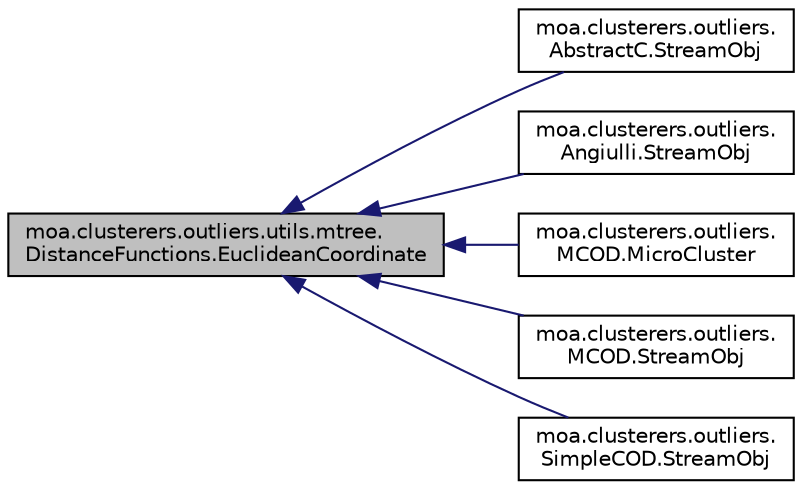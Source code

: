 digraph "moa.clusterers.outliers.utils.mtree.DistanceFunctions.EuclideanCoordinate"
{
 // LATEX_PDF_SIZE
  edge [fontname="Helvetica",fontsize="10",labelfontname="Helvetica",labelfontsize="10"];
  node [fontname="Helvetica",fontsize="10",shape=record];
  rankdir="LR";
  Node1 [label="moa.clusterers.outliers.utils.mtree.\lDistanceFunctions.EuclideanCoordinate",height=0.2,width=0.4,color="black", fillcolor="grey75", style="filled", fontcolor="black",tooltip=" "];
  Node1 -> Node2 [dir="back",color="midnightblue",fontsize="10",style="solid"];
  Node2 [label="moa.clusterers.outliers.\lAbstractC.StreamObj",height=0.2,width=0.4,color="black", fillcolor="white", style="filled",URL="$classmoa_1_1clusterers_1_1outliers_1_1_abstract_c_1_1_stream_obj.html",tooltip=" "];
  Node1 -> Node3 [dir="back",color="midnightblue",fontsize="10",style="solid"];
  Node3 [label="moa.clusterers.outliers.\lAngiulli.StreamObj",height=0.2,width=0.4,color="black", fillcolor="white", style="filled",URL="$classmoa_1_1clusterers_1_1outliers_1_1_angiulli_1_1_stream_obj.html",tooltip=" "];
  Node1 -> Node4 [dir="back",color="midnightblue",fontsize="10",style="solid"];
  Node4 [label="moa.clusterers.outliers.\lMCOD.MicroCluster",height=0.2,width=0.4,color="black", fillcolor="white", style="filled",URL="$classmoa_1_1clusterers_1_1outliers_1_1_m_c_o_d_1_1_micro_cluster.html",tooltip=" "];
  Node1 -> Node5 [dir="back",color="midnightblue",fontsize="10",style="solid"];
  Node5 [label="moa.clusterers.outliers.\lMCOD.StreamObj",height=0.2,width=0.4,color="black", fillcolor="white", style="filled",URL="$classmoa_1_1clusterers_1_1outliers_1_1_m_c_o_d_1_1_stream_obj.html",tooltip=" "];
  Node1 -> Node6 [dir="back",color="midnightblue",fontsize="10",style="solid"];
  Node6 [label="moa.clusterers.outliers.\lSimpleCOD.StreamObj",height=0.2,width=0.4,color="black", fillcolor="white", style="filled",URL="$classmoa_1_1clusterers_1_1outliers_1_1_simple_c_o_d_1_1_stream_obj.html",tooltip=" "];
}
